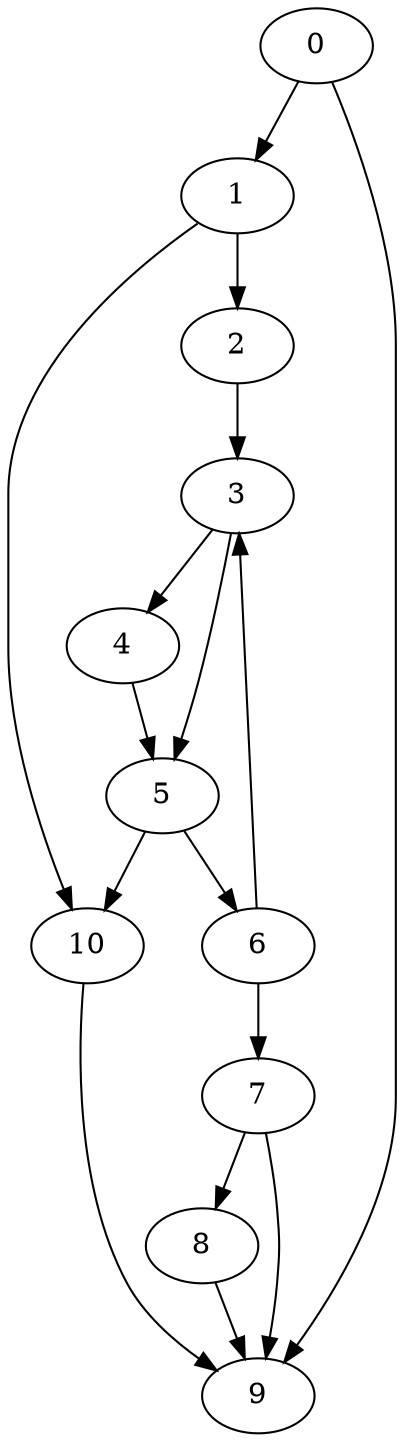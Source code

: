 digraph {
	0
	1
	2
	3
	4
	5
	6
	7
	8
	9
	10
	3 -> 5
	4 -> 5
	5 -> 6
	6 -> 7
	7 -> 8
	1 -> 10
	5 -> 10
	0 -> 1
	2 -> 3
	6 -> 3
	3 -> 4
	0 -> 9
	7 -> 9
	8 -> 9
	10 -> 9
	1 -> 2
}
